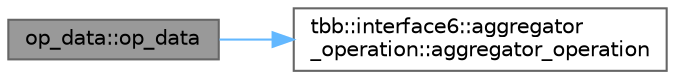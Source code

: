 digraph "op_data::op_data"
{
 // LATEX_PDF_SIZE
  bgcolor="transparent";
  edge [fontname=Helvetica,fontsize=10,labelfontname=Helvetica,labelfontsize=10];
  node [fontname=Helvetica,fontsize=10,shape=box,height=0.2,width=0.4];
  rankdir="LR";
  Node1 [id="Node000001",label="op_data::op_data",height=0.2,width=0.4,color="gray40", fillcolor="grey60", style="filled", fontcolor="black",tooltip=" "];
  Node1 -> Node2 [id="edge1_Node000001_Node000002",color="steelblue1",style="solid",tooltip=" "];
  Node2 [id="Node000002",label="tbb::interface6::aggregator\l_operation::aggregator_operation",height=0.2,width=0.4,color="grey40", fillcolor="white", style="filled",URL="$classtbb_1_1interface6_1_1aggregator__operation.html#a738a66479f1096b66af9c475c7b1a2eb",tooltip=" "];
}
